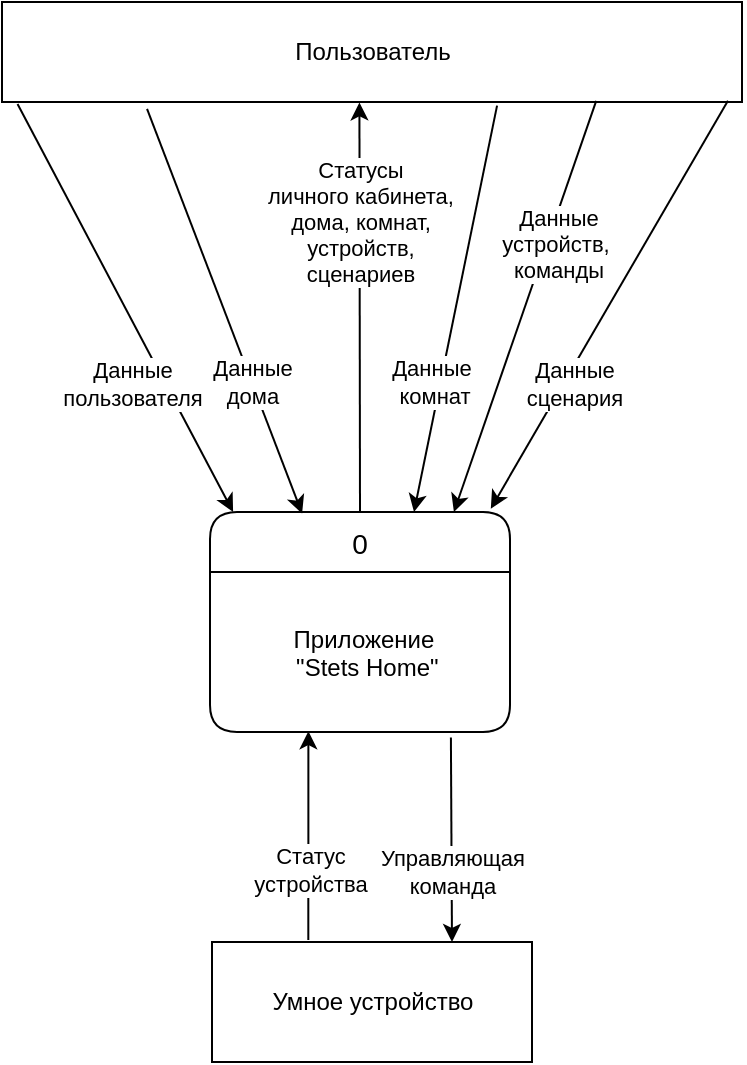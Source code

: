 <mxfile version="28.2.4" pages="3">
  <diagram id="FZimzOWbiY0pmrnXrLaN" name="DFD контекстная">
    <mxGraphModel dx="2066" dy="2272" grid="1" gridSize="10" guides="1" tooltips="1" connect="1" arrows="1" fold="1" page="1" pageScale="1" pageWidth="827" pageHeight="1169" math="0" shadow="0">
      <root>
        <mxCell id="0" />
        <mxCell id="1" parent="0" />
        <mxCell id="komNeLyyzliTDDAAMzvB-3" value="Умное устройство" style="html=1;dashed=0;whitespace=wrap;" parent="1" vertex="1">
          <mxGeometry x="340" y="-290" width="160" height="60" as="geometry" />
        </mxCell>
        <mxCell id="komNeLyyzliTDDAAMzvB-5" value="Пользователь" style="html=1;dashed=0;whitespace=wrap;" parent="1" vertex="1">
          <mxGeometry x="235" y="-760" width="370" height="50" as="geometry" />
        </mxCell>
        <mxCell id="rhUK0AfXt017CsrgmApv-1" value="0" style="swimlane;childLayout=stackLayout;horizontal=1;startSize=30;horizontalStack=0;rounded=1;fontSize=14;fontStyle=0;strokeWidth=1;resizeParent=0;resizeLast=1;shadow=0;dashed=0;align=center;fillColor=#FFFFFF;" parent="1" vertex="1">
          <mxGeometry x="339" y="-505" width="150" height="110" as="geometry" />
        </mxCell>
        <mxCell id="rhUK0AfXt017CsrgmApv-2" value="Приложение&#xa; &quot;Stets Home&quot;" style="align=center;strokeColor=none;fillColor=none;spacingLeft=4;fontSize=12;verticalAlign=middle;resizable=0;rotatable=0;part=1;" parent="rhUK0AfXt017CsrgmApv-1" vertex="1">
          <mxGeometry y="30" width="150" height="80" as="geometry" />
        </mxCell>
        <mxCell id="pviV9AjFVj2nf8EpT2ay-2" value="" style="endArrow=classic;html=1;rounded=0;entryX=0.75;entryY=0;entryDx=0;entryDy=0;exitX=0.803;exitY=1.035;exitDx=0;exitDy=0;exitPerimeter=0;" parent="1" source="rhUK0AfXt017CsrgmApv-2" target="komNeLyyzliTDDAAMzvB-3" edge="1">
          <mxGeometry width="50" height="50" relative="1" as="geometry">
            <mxPoint x="460" y="-390" as="sourcePoint" />
            <mxPoint x="50.6" y="-638.48" as="targetPoint" />
          </mxGeometry>
        </mxCell>
        <mxCell id="3mB53GuWAl7AhL4KbTE2-3" value="Управляющая&lt;br&gt;команда" style="edgeLabel;html=1;align=center;verticalAlign=middle;resizable=0;points=[];" parent="pviV9AjFVj2nf8EpT2ay-2" vertex="1" connectable="0">
          <mxGeometry x="0.301" relative="1" as="geometry">
            <mxPoint as="offset" />
          </mxGeometry>
        </mxCell>
        <mxCell id="pviV9AjFVj2nf8EpT2ay-5" value="" style="endArrow=classic;html=1;rounded=0;exitX=0.301;exitY=-0.017;exitDx=0;exitDy=0;exitPerimeter=0;entryX=0.328;entryY=0.995;entryDx=0;entryDy=0;entryPerimeter=0;" parent="1" source="komNeLyyzliTDDAAMzvB-3" target="rhUK0AfXt017CsrgmApv-2" edge="1">
          <mxGeometry width="50" height="50" relative="1" as="geometry">
            <mxPoint x="120" y="-500" as="sourcePoint" />
            <mxPoint x="390" y="-400" as="targetPoint" />
          </mxGeometry>
        </mxCell>
        <mxCell id="3mB53GuWAl7AhL4KbTE2-2" value="Статус&lt;br&gt;устройства" style="edgeLabel;html=1;align=center;verticalAlign=middle;resizable=0;points=[];" parent="pviV9AjFVj2nf8EpT2ay-5" vertex="1" connectable="0">
          <mxGeometry x="0.325" y="-1" relative="1" as="geometry">
            <mxPoint y="34" as="offset" />
          </mxGeometry>
        </mxCell>
        <mxCell id="3mB53GuWAl7AhL4KbTE2-4" value="" style="endArrow=classic;html=1;rounded=0;exitX=0.5;exitY=0;exitDx=0;exitDy=0;entryX=0.483;entryY=1.004;entryDx=0;entryDy=0;entryPerimeter=0;" parent="1" source="rhUK0AfXt017CsrgmApv-1" target="komNeLyyzliTDDAAMzvB-5" edge="1">
          <mxGeometry width="50" height="50" relative="1" as="geometry">
            <mxPoint x="414" y="-510" as="sourcePoint" />
            <mxPoint x="410" y="-710" as="targetPoint" />
          </mxGeometry>
        </mxCell>
        <mxCell id="3mB53GuWAl7AhL4KbTE2-5" value="Статусы &lt;br&gt;личного кабинета, &lt;br&gt;дома, комнат, &lt;br&gt;устройств, &lt;br&gt;сценариев" style="edgeLabel;html=1;align=center;verticalAlign=middle;resizable=0;points=[];" parent="3mB53GuWAl7AhL4KbTE2-4" vertex="1" connectable="0">
          <mxGeometry x="-0.195" y="-1" relative="1" as="geometry">
            <mxPoint x="-1" y="-63" as="offset" />
          </mxGeometry>
        </mxCell>
        <mxCell id="FZvRXunp55Qrim1fApkG-1" value="" style="endArrow=classic;html=1;rounded=0;exitX=0.021;exitY=1.02;exitDx=0;exitDy=0;exitPerimeter=0;entryX=0.077;entryY=0;entryDx=0;entryDy=0;entryPerimeter=0;" parent="1" source="komNeLyyzliTDDAAMzvB-5" target="rhUK0AfXt017CsrgmApv-1" edge="1">
          <mxGeometry width="50" height="50" relative="1" as="geometry">
            <mxPoint x="560" y="-530" as="sourcePoint" />
            <mxPoint x="350" y="-510" as="targetPoint" />
          </mxGeometry>
        </mxCell>
        <mxCell id="FZvRXunp55Qrim1fApkG-6" value="Данные&lt;br&gt;пользователя" style="edgeLabel;html=1;align=center;verticalAlign=middle;resizable=0;points=[];" parent="FZvRXunp55Qrim1fApkG-1" vertex="1" connectable="0">
          <mxGeometry x="-0.612" y="-1" relative="1" as="geometry">
            <mxPoint x="37" y="99" as="offset" />
          </mxGeometry>
        </mxCell>
        <mxCell id="FZvRXunp55Qrim1fApkG-2" value="" style="endArrow=classic;html=1;rounded=0;exitX=0.196;exitY=1.068;exitDx=0;exitDy=0;exitPerimeter=0;entryX=0.307;entryY=0.007;entryDx=0;entryDy=0;entryPerimeter=0;" parent="1" source="komNeLyyzliTDDAAMzvB-5" target="rhUK0AfXt017CsrgmApv-1" edge="1">
          <mxGeometry width="50" height="50" relative="1" as="geometry">
            <mxPoint x="560" y="-530" as="sourcePoint" />
            <mxPoint x="610" y="-580" as="targetPoint" />
          </mxGeometry>
        </mxCell>
        <mxCell id="kPIIuUhpnjaa0JvCIMD1-1" value="Данные&lt;br&gt;дома" style="edgeLabel;html=1;align=center;verticalAlign=middle;resizable=0;points=[];" parent="FZvRXunp55Qrim1fApkG-2" vertex="1" connectable="0">
          <mxGeometry x="-0.342" relative="1" as="geometry">
            <mxPoint x="27" y="70" as="offset" />
          </mxGeometry>
        </mxCell>
        <mxCell id="FZvRXunp55Qrim1fApkG-3" value="" style="endArrow=classic;html=1;rounded=0;exitX=0.669;exitY=1.036;exitDx=0;exitDy=0;exitPerimeter=0;entryX=0.68;entryY=0;entryDx=0;entryDy=0;entryPerimeter=0;" parent="1" source="komNeLyyzliTDDAAMzvB-5" target="rhUK0AfXt017CsrgmApv-1" edge="1">
          <mxGeometry width="50" height="50" relative="1" as="geometry">
            <mxPoint x="560" y="-530" as="sourcePoint" />
            <mxPoint x="610" y="-580" as="targetPoint" />
          </mxGeometry>
        </mxCell>
        <mxCell id="kPIIuUhpnjaa0JvCIMD1-2" value="Данные&amp;nbsp;&lt;br&gt;комнат" style="edgeLabel;html=1;align=center;verticalAlign=middle;resizable=0;points=[];" parent="FZvRXunp55Qrim1fApkG-3" vertex="1" connectable="0">
          <mxGeometry x="-0.744" y="-2" relative="1" as="geometry">
            <mxPoint x="-25" y="112" as="offset" />
          </mxGeometry>
        </mxCell>
        <mxCell id="FZvRXunp55Qrim1fApkG-4" value="" style="endArrow=classic;html=1;rounded=0;exitX=0.803;exitY=0.988;exitDx=0;exitDy=0;exitPerimeter=0;entryX=0.813;entryY=0;entryDx=0;entryDy=0;entryPerimeter=0;" parent="1" source="komNeLyyzliTDDAAMzvB-5" target="rhUK0AfXt017CsrgmApv-1" edge="1">
          <mxGeometry width="50" height="50" relative="1" as="geometry">
            <mxPoint x="560" y="-530" as="sourcePoint" />
            <mxPoint x="480" y="-510" as="targetPoint" />
          </mxGeometry>
        </mxCell>
        <mxCell id="kPIIuUhpnjaa0JvCIMD1-3" value="Данные&lt;br&gt;устройств,&amp;nbsp;&lt;br&gt;команды" style="edgeLabel;html=1;align=center;verticalAlign=middle;resizable=0;points=[];" parent="FZvRXunp55Qrim1fApkG-4" vertex="1" connectable="0">
          <mxGeometry x="-0.391" y="2" relative="1" as="geometry">
            <mxPoint y="8" as="offset" />
          </mxGeometry>
        </mxCell>
        <mxCell id="FZvRXunp55Qrim1fApkG-5" value="" style="endArrow=classic;html=1;rounded=0;exitX=0.981;exitY=0.988;exitDx=0;exitDy=0;exitPerimeter=0;entryX=0.936;entryY=-0.015;entryDx=0;entryDy=0;entryPerimeter=0;" parent="1" source="komNeLyyzliTDDAAMzvB-5" target="rhUK0AfXt017CsrgmApv-1" edge="1">
          <mxGeometry width="50" height="50" relative="1" as="geometry">
            <mxPoint x="560" y="-530" as="sourcePoint" />
            <mxPoint x="490" y="-500" as="targetPoint" />
          </mxGeometry>
        </mxCell>
        <mxCell id="kPIIuUhpnjaa0JvCIMD1-4" value="Данные&lt;br&gt;сценария" style="edgeLabel;html=1;align=center;verticalAlign=middle;resizable=0;points=[];" parent="FZvRXunp55Qrim1fApkG-5" vertex="1" connectable="0">
          <mxGeometry x="0.152" y="1" relative="1" as="geometry">
            <mxPoint x="-10" y="23" as="offset" />
          </mxGeometry>
        </mxCell>
      </root>
    </mxGraphModel>
  </diagram>
  <diagram id="5hfhekeH1kYWlCb4wukP" name="DFD логическая">
    <mxGraphModel dx="2066" dy="2272" grid="1" gridSize="10" guides="1" tooltips="1" connect="1" arrows="1" fold="1" page="1" pageScale="1" pageWidth="827" pageHeight="1169" math="0" shadow="0">
      <root>
        <mxCell id="0" />
        <mxCell id="1" parent="0" />
        <mxCell id="TyFQIvKSNbhwDLeUT2OL-1" value="1" style="swimlane;childLayout=stackLayout;horizontal=1;startSize=30;horizontalStack=0;rounded=1;fontSize=14;fontStyle=0;strokeWidth=1;resizeParent=0;resizeLast=1;shadow=0;dashed=0;align=center;fillColor=#FFFFFF;" parent="1" vertex="1">
          <mxGeometry x="200" y="-530" width="150" height="110" as="geometry" />
        </mxCell>
        <mxCell id="TyFQIvKSNbhwDLeUT2OL-2" value="Пользоваться &#xa;личным кабинетом" style="align=center;strokeColor=none;fillColor=none;spacingLeft=4;fontSize=12;verticalAlign=middle;resizable=0;rotatable=0;part=1;" parent="TyFQIvKSNbhwDLeUT2OL-1" vertex="1">
          <mxGeometry y="30" width="150" height="80" as="geometry" />
        </mxCell>
        <mxCell id="jfRJq12P8PdNFq7zpwv4-1" value="2" style="swimlane;childLayout=stackLayout;horizontal=1;startSize=30;horizontalStack=0;rounded=1;fontSize=14;fontStyle=0;strokeWidth=1;resizeParent=0;resizeLast=1;shadow=0;dashed=0;align=center;fillColor=#FFFFFF;" parent="1" vertex="1">
          <mxGeometry x="414" y="-530" width="150" height="110" as="geometry" />
        </mxCell>
        <mxCell id="jfRJq12P8PdNFq7zpwv4-2" value="Управлять домом" style="align=center;strokeColor=none;fillColor=none;spacingLeft=4;fontSize=12;verticalAlign=middle;resizable=0;rotatable=0;part=1;" parent="jfRJq12P8PdNFq7zpwv4-1" vertex="1">
          <mxGeometry y="30" width="150" height="80" as="geometry" />
        </mxCell>
        <mxCell id="_O_enDlZsjK4YdfOdfHm-34" value="D1" style="html=1;dashed=0;whitespace=wrap;shape=mxgraph.dfd.dataStoreID;align=left;spacingLeft=3;points=[[0,0],[0.5,0],[1,0],[0,0.5],[1,0.5],[0,1],[0.5,1],[1,1]];fontSize=10;" parent="1" vertex="1">
          <mxGeometry x="190" y="-275" width="100" height="30" as="geometry" />
        </mxCell>
        <mxCell id="_O_enDlZsjK4YdfOdfHm-36" value="&lt;span style=&quot;font-size: 10px;&quot;&gt;Пользователи&lt;/span&gt;" style="text;html=1;strokeColor=none;fillColor=none;align=left;verticalAlign=middle;whiteSpace=wrap;rounded=0;" parent="1" vertex="1">
          <mxGeometry x="231" y="-270" width="108" height="20" as="geometry" />
        </mxCell>
        <mxCell id="RgIGIiX9YDgX1I-IBLyZ-1" value="" style="edgeStyle=elbowEdgeStyle;rounded=0;orthogonalLoop=1;jettySize=auto;elbow=vertical;html=1;" parent="1" source="_O_enDlZsjK4YdfOdfHm-40" target="_O_enDlZsjK4YdfOdfHm-41" edge="1">
          <mxGeometry relative="1" as="geometry" />
        </mxCell>
        <mxCell id="_O_enDlZsjK4YdfOdfHm-40" value="D2" style="html=1;dashed=0;whitespace=wrap;shape=mxgraph.dfd.dataStoreID;align=left;spacingLeft=3;points=[[0,0],[0.5,0],[1,0],[0,0.5],[1,0.5],[0,1],[0.5,1],[1,1]];fontSize=10;" parent="1" vertex="1">
          <mxGeometry x="414" y="-275" width="100" height="30" as="geometry" />
        </mxCell>
        <mxCell id="_O_enDlZsjK4YdfOdfHm-41" value="&lt;span style=&quot;font-size: 10px;&quot;&gt;Дома&lt;/span&gt;" style="text;html=1;strokeColor=none;fillColor=none;align=left;verticalAlign=middle;whiteSpace=wrap;rounded=0;" parent="1" vertex="1">
          <mxGeometry x="450" y="-270" width="108" height="20" as="geometry" />
        </mxCell>
        <mxCell id="_O_enDlZsjK4YdfOdfHm-44" value="D4" style="html=1;dashed=0;whitespace=wrap;shape=mxgraph.dfd.dataStoreID;align=left;spacingLeft=3;points=[[0,0],[0.5,0],[1,0],[0,0.5],[1,0.5],[0,1],[0.5,1],[1,1]];fontSize=10;" parent="1" vertex="1">
          <mxGeometry x="870" y="-275" width="100" height="30" as="geometry" />
        </mxCell>
        <mxCell id="_O_enDlZsjK4YdfOdfHm-45" value="&lt;span style=&quot;font-size: 10px;&quot;&gt;Устройства&lt;/span&gt;" style="text;html=1;strokeColor=none;fillColor=none;align=left;verticalAlign=middle;whiteSpace=wrap;rounded=0;" parent="1" vertex="1">
          <mxGeometry x="890" y="-270" width="108" height="20" as="geometry" />
        </mxCell>
        <mxCell id="yHjOUtp3m47Egw6OyIrf-1" value="Пользователь" style="html=1;dashed=0;whitespace=wrap;" parent="1" vertex="1">
          <mxGeometry x="200" y="-790" width="1120" height="50" as="geometry" />
        </mxCell>
        <mxCell id="yHjOUtp3m47Egw6OyIrf-2" value="" style="endArrow=classic;html=1;rounded=0;entryX=0.25;entryY=0;entryDx=0;entryDy=0;exitX=0.032;exitY=1.08;exitDx=0;exitDy=0;exitPerimeter=0;" parent="1" source="yHjOUtp3m47Egw6OyIrf-1" target="TyFQIvKSNbhwDLeUT2OL-1" edge="1">
          <mxGeometry width="50" height="50" relative="1" as="geometry">
            <mxPoint x="430" y="-740" as="sourcePoint" />
            <mxPoint x="470" y="-480" as="targetPoint" />
          </mxGeometry>
        </mxCell>
        <mxCell id="-zyXWMOmQ7czmRFtADtZ-13" value="Данные&amp;nbsp;&lt;br&gt;пользователя" style="edgeLabel;html=1;align=center;verticalAlign=middle;resizable=0;points=[];" parent="yHjOUtp3m47Egw6OyIrf-2" vertex="1" connectable="0">
          <mxGeometry x="-0.099" y="1" relative="1" as="geometry">
            <mxPoint x="2" y="-37" as="offset" />
          </mxGeometry>
        </mxCell>
        <mxCell id="yHjOUtp3m47Egw6OyIrf-3" value="" style="endArrow=classic;html=1;rounded=0;entryX=0.101;entryY=1;entryDx=0;entryDy=0;entryPerimeter=0;exitX=0.75;exitY=0;exitDx=0;exitDy=0;" parent="1" source="TyFQIvKSNbhwDLeUT2OL-1" target="yHjOUtp3m47Egw6OyIrf-1" edge="1">
          <mxGeometry width="50" height="50" relative="1" as="geometry">
            <mxPoint x="470" y="-540" as="sourcePoint" />
            <mxPoint x="470" y="-640" as="targetPoint" />
          </mxGeometry>
        </mxCell>
        <mxCell id="-zyXWMOmQ7czmRFtADtZ-14" value="Статус &lt;br&gt;регистрации /&lt;br&gt;&amp;nbsp;авторизации /&lt;br&gt;&amp;nbsp;обновления &lt;br&gt;данных /&lt;br&gt;&amp;nbsp;восстановления &lt;br&gt;пароля&amp;nbsp;" style="edgeLabel;html=1;align=center;verticalAlign=middle;resizable=0;points=[];" parent="yHjOUtp3m47Egw6OyIrf-3" vertex="1" connectable="0">
          <mxGeometry x="0.179" y="3" relative="1" as="geometry">
            <mxPoint y="34" as="offset" />
          </mxGeometry>
        </mxCell>
        <mxCell id="u_nZLA6dXxaw6uER51Nz-1" value="4" style="swimlane;childLayout=stackLayout;horizontal=1;startSize=30;horizontalStack=0;rounded=1;fontSize=14;fontStyle=0;strokeWidth=1;resizeParent=0;resizeLast=1;shadow=0;dashed=0;align=center;fillColor=#FFFFFF;" parent="1" vertex="1">
          <mxGeometry x="900" y="-530" width="150" height="110" as="geometry" />
        </mxCell>
        <mxCell id="u_nZLA6dXxaw6uER51Nz-2" value="Управлять устройствами" style="align=center;strokeColor=none;fillColor=none;spacingLeft=4;fontSize=12;verticalAlign=middle;resizable=0;rotatable=0;part=1;" parent="u_nZLA6dXxaw6uER51Nz-1" vertex="1">
          <mxGeometry y="30" width="150" height="80" as="geometry" />
        </mxCell>
        <mxCell id="u_nZLA6dXxaw6uER51Nz-3" value="5" style="swimlane;childLayout=stackLayout;horizontal=1;startSize=30;horizontalStack=0;rounded=1;fontSize=14;fontStyle=0;strokeWidth=1;resizeParent=0;resizeLast=1;shadow=0;dashed=0;align=center;fillColor=#FFFFFF;" parent="1" vertex="1">
          <mxGeometry x="1168" y="-530" width="150" height="110" as="geometry" />
        </mxCell>
        <mxCell id="u_nZLA6dXxaw6uER51Nz-4" value="Использовать сценарии" style="align=center;strokeColor=none;fillColor=none;spacingLeft=4;fontSize=12;verticalAlign=middle;resizable=0;rotatable=0;part=1;" parent="u_nZLA6dXxaw6uER51Nz-3" vertex="1">
          <mxGeometry y="30" width="150" height="80" as="geometry" />
        </mxCell>
        <mxCell id="gAAorZAZAL3vWiOyB-Mq-1" value="" style="endArrow=classic;html=1;rounded=0;entryX=0.209;entryY=-0.045;entryDx=0;entryDy=0;entryPerimeter=0;exitX=0.218;exitY=0.96;exitDx=0;exitDy=0;exitPerimeter=0;" parent="1" target="jfRJq12P8PdNFq7zpwv4-1" edge="1" source="yHjOUtp3m47Egw6OyIrf-1">
          <mxGeometry width="50" height="50" relative="1" as="geometry">
            <mxPoint x="600" y="-740" as="sourcePoint" />
            <mxPoint x="940" y="-630" as="targetPoint" />
          </mxGeometry>
        </mxCell>
        <mxCell id="RgIGIiX9YDgX1I-IBLyZ-3" value="Данные &lt;br&gt;дома" style="edgeLabel;html=1;align=center;verticalAlign=middle;resizable=0;points=[];" parent="gAAorZAZAL3vWiOyB-Mq-1" vertex="1" connectable="0">
          <mxGeometry x="0.144" y="-3" relative="1" as="geometry">
            <mxPoint y="-6" as="offset" />
          </mxGeometry>
        </mxCell>
        <mxCell id="gAAorZAZAL3vWiOyB-Mq-3" value="" style="endArrow=classic;html=1;rounded=0;exitX=0.63;exitY=-0.03;exitDx=0;exitDy=0;exitPerimeter=0;entryX=0.275;entryY=0.96;entryDx=0;entryDy=0;entryPerimeter=0;" parent="1" source="jfRJq12P8PdNFq7zpwv4-1" target="yHjOUtp3m47Egw6OyIrf-1" edge="1">
          <mxGeometry width="50" height="50" relative="1" as="geometry">
            <mxPoint x="665" y="-546.32" as="sourcePoint" />
            <mxPoint x="665" y="-740" as="targetPoint" />
          </mxGeometry>
        </mxCell>
        <mxCell id="RgIGIiX9YDgX1I-IBLyZ-4" value="Статусы &lt;br&gt;дома" style="edgeLabel;html=1;align=center;verticalAlign=middle;resizable=0;points=[];" parent="gAAorZAZAL3vWiOyB-Mq-3" vertex="1" connectable="0">
          <mxGeometry x="0.38" y="-1" relative="1" as="geometry">
            <mxPoint x="-5" y="47" as="offset" />
          </mxGeometry>
        </mxCell>
        <mxCell id="gAAorZAZAL3vWiOyB-Mq-5" value="" style="endArrow=classic;html=1;rounded=0;entryX=0.25;entryY=0;entryDx=0;entryDy=0;exitX=0.658;exitY=1.08;exitDx=0;exitDy=0;exitPerimeter=0;" parent="1" source="yHjOUtp3m47Egw6OyIrf-1" target="u_nZLA6dXxaw6uER51Nz-1" edge="1">
          <mxGeometry width="50" height="50" relative="1" as="geometry">
            <mxPoint x="782" y="-740" as="sourcePoint" />
            <mxPoint x="783.35" y="-544.95" as="targetPoint" />
          </mxGeometry>
        </mxCell>
        <mxCell id="-zyXWMOmQ7czmRFtADtZ-12" value="Данные&lt;br&gt;устройств, &lt;br&gt;управляющие &lt;br&gt;команды" style="edgeLabel;html=1;align=center;verticalAlign=middle;resizable=0;points=[];" parent="gAAorZAZAL3vWiOyB-Mq-5" vertex="1" connectable="0">
          <mxGeometry x="-0.28" y="1" relative="1" as="geometry">
            <mxPoint y="42" as="offset" />
          </mxGeometry>
        </mxCell>
        <mxCell id="gAAorZAZAL3vWiOyB-Mq-8" value="" style="endArrow=classic;html=1;rounded=0;exitX=0.75;exitY=0;exitDx=0;exitDy=0;entryX=0.728;entryY=1.06;entryDx=0;entryDy=0;entryPerimeter=0;" parent="1" source="u_nZLA6dXxaw6uER51Nz-1" target="yHjOUtp3m47Egw6OyIrf-1" edge="1">
          <mxGeometry width="50" height="50" relative="1" as="geometry">
            <mxPoint x="854.5" y="-543" as="sourcePoint" />
            <mxPoint x="852.0" y="-740" as="targetPoint" />
          </mxGeometry>
        </mxCell>
        <mxCell id="-zyXWMOmQ7czmRFtADtZ-11" value="Статус &lt;br&gt;устройства" style="edgeLabel;html=1;align=center;verticalAlign=middle;resizable=0;points=[];" parent="gAAorZAZAL3vWiOyB-Mq-8" vertex="1" connectable="0">
          <mxGeometry x="-0.476" y="1" relative="1" as="geometry">
            <mxPoint x="8" y="-46" as="offset" />
          </mxGeometry>
        </mxCell>
        <mxCell id="gAAorZAZAL3vWiOyB-Mq-10" value="" style="endArrow=classic;html=1;rounded=0;entryX=0.25;entryY=0;entryDx=0;entryDy=0;exitX=0.898;exitY=1.04;exitDx=0;exitDy=0;exitPerimeter=0;" parent="1" source="yHjOUtp3m47Egw6OyIrf-1" target="u_nZLA6dXxaw6uER51Nz-3" edge="1">
          <mxGeometry width="50" height="50" relative="1" as="geometry">
            <mxPoint x="960.0" y="-740" as="sourcePoint" />
            <mxPoint x="961.35" y="-544.95" as="targetPoint" />
          </mxGeometry>
        </mxCell>
        <mxCell id="-zyXWMOmQ7czmRFtADtZ-9" value="Данные&lt;br&gt;Сценария" style="edgeLabel;html=1;align=center;verticalAlign=middle;resizable=0;points=[];" parent="gAAorZAZAL3vWiOyB-Mq-10" vertex="1" connectable="0">
          <mxGeometry x="-0.304" y="2" relative="1" as="geometry">
            <mxPoint y="26" as="offset" />
          </mxGeometry>
        </mxCell>
        <mxCell id="s9JWuUlm9TfW3Cb926ho-1" value="D5" style="html=1;dashed=0;whitespace=wrap;shape=mxgraph.dfd.dataStoreID;align=left;spacingLeft=3;points=[[0,0],[0.5,0],[1,0],[0,0.5],[1,0.5],[0,1],[0.5,1],[1,1]];fontSize=10;" parent="1" vertex="1">
          <mxGeometry x="1180" y="-275" width="100" height="30" as="geometry" />
        </mxCell>
        <mxCell id="s9JWuUlm9TfW3Cb926ho-2" value="&lt;span style=&quot;font-size: 10px;&quot;&gt;Сценарии&lt;/span&gt;" style="text;html=1;strokeColor=none;fillColor=none;align=left;verticalAlign=middle;whiteSpace=wrap;rounded=0;" parent="1" vertex="1">
          <mxGeometry x="1220" y="-270" width="108" height="20" as="geometry" />
        </mxCell>
        <mxCell id="s9JWuUlm9TfW3Cb926ho-9" value="" style="endArrow=classic;html=1;rounded=0;entryX=0.5;entryY=1;entryDx=0;entryDy=0;exitX=0.87;exitY=-0.04;exitDx=0;exitDy=0;exitPerimeter=0;" parent="1" source="_O_enDlZsjK4YdfOdfHm-34" target="TyFQIvKSNbhwDLeUT2OL-2" edge="1">
          <mxGeometry width="50" height="50" relative="1" as="geometry">
            <mxPoint x="424.5" y="-277.22" as="sourcePoint" />
            <mxPoint x="561.5" y="-546.24" as="targetPoint" />
          </mxGeometry>
        </mxCell>
        <mxCell id="-zyXWMOmQ7czmRFtADtZ-17" value="Статус&amp;nbsp;&lt;br&gt;авторизации" style="edgeLabel;html=1;align=center;verticalAlign=middle;resizable=0;points=[];" parent="s9JWuUlm9TfW3Cb926ho-9" vertex="1" connectable="0">
          <mxGeometry x="-0.365" y="2" relative="1" as="geometry">
            <mxPoint as="offset" />
          </mxGeometry>
        </mxCell>
        <mxCell id="XoZZwqtEYvSuaSKo8Zv_-1" value="Умное устройство" style="html=1;dashed=0;whitespace=wrap;" parent="1" vertex="1">
          <mxGeometry x="940" y="-210" width="127.5" height="60" as="geometry" />
        </mxCell>
        <mxCell id="50_oPr_vLPfGMR4ClPuE-2" value="" style="endArrow=classic;html=1;rounded=0;exitX=0.573;exitY=0.988;exitDx=0;exitDy=0;entryX=0.353;entryY=0.05;entryDx=0;entryDy=0;exitPerimeter=0;entryPerimeter=0;" parent="1" source="u_nZLA6dXxaw6uER51Nz-2" target="XoZZwqtEYvSuaSKo8Zv_-1" edge="1">
          <mxGeometry width="50" height="50" relative="1" as="geometry">
            <mxPoint x="995.0" y="-205" as="sourcePoint" />
            <mxPoint x="785.0" y="-205" as="targetPoint" />
          </mxGeometry>
        </mxCell>
        <mxCell id="RgIGIiX9YDgX1I-IBLyZ-5" value="Управляющая&lt;br&gt;команда" style="edgeLabel;html=1;align=center;verticalAlign=middle;resizable=0;points=[];" parent="50_oPr_vLPfGMR4ClPuE-2" vertex="1" connectable="0">
          <mxGeometry x="0.225" y="1" relative="1" as="geometry">
            <mxPoint as="offset" />
          </mxGeometry>
        </mxCell>
        <mxCell id="50_oPr_vLPfGMR4ClPuE-8" value="" style="endArrow=classic;html=1;rounded=0;exitX=0.75;exitY=0;exitDx=0;exitDy=0;entryX=0.881;entryY=1.008;entryDx=0;entryDy=0;entryPerimeter=0;" parent="1" source="XoZZwqtEYvSuaSKo8Zv_-1" target="u_nZLA6dXxaw6uER51Nz-2" edge="1">
          <mxGeometry width="50" height="50" relative="1" as="geometry">
            <mxPoint x="890" y="-320" as="sourcePoint" />
            <mxPoint x="890" y="-430" as="targetPoint" />
          </mxGeometry>
        </mxCell>
        <mxCell id="RgIGIiX9YDgX1I-IBLyZ-6" value="Статус &lt;br&gt;устройства" style="edgeLabel;html=1;align=center;verticalAlign=middle;resizable=0;points=[];" parent="50_oPr_vLPfGMR4ClPuE-8" vertex="1" connectable="0">
          <mxGeometry x="-0.71" relative="1" as="geometry">
            <mxPoint as="offset" />
          </mxGeometry>
        </mxCell>
        <mxCell id="8o_UshOBX9eLjMwOJi9H-1" value="" style="endArrow=classic;startArrow=classic;html=1;rounded=0;exitX=0.5;exitY=0;exitDx=0;exitDy=0;" parent="1" source="_O_enDlZsjK4YdfOdfHm-40" edge="1">
          <mxGeometry width="50" height="50" relative="1" as="geometry">
            <mxPoint x="930" y="-430" as="sourcePoint" />
            <mxPoint x="464" y="-420" as="targetPoint" />
          </mxGeometry>
        </mxCell>
        <mxCell id="RgIGIiX9YDgX1I-IBLyZ-2" value="Данные &lt;br&gt;дома" style="edgeLabel;html=1;align=center;verticalAlign=middle;resizable=0;points=[];" parent="8o_UshOBX9eLjMwOJi9H-1" vertex="1" connectable="0">
          <mxGeometry x="0.164" relative="1" as="geometry">
            <mxPoint as="offset" />
          </mxGeometry>
        </mxCell>
        <mxCell id="8o_UshOBX9eLjMwOJi9H-3" value="" style="endArrow=classic;startArrow=classic;html=1;rounded=0;entryX=0.25;entryY=1;entryDx=0;entryDy=0;" parent="1" source="_O_enDlZsjK4YdfOdfHm-34" target="TyFQIvKSNbhwDLeUT2OL-2" edge="1">
          <mxGeometry width="50" height="50" relative="1" as="geometry">
            <mxPoint x="340" y="-340" as="sourcePoint" />
            <mxPoint x="339.95" y="-496.2" as="targetPoint" />
          </mxGeometry>
        </mxCell>
        <mxCell id="-zyXWMOmQ7czmRFtADtZ-15" value="Данные&lt;br&gt;пользователя" style="edgeLabel;html=1;align=center;verticalAlign=middle;resizable=0;points=[];" parent="8o_UshOBX9eLjMwOJi9H-3" vertex="1" connectable="0">
          <mxGeometry x="0.242" y="4" relative="1" as="geometry">
            <mxPoint as="offset" />
          </mxGeometry>
        </mxCell>
        <mxCell id="-zyXWMOmQ7czmRFtADtZ-7" value="" style="endArrow=classic;html=1;rounded=0;elbow=vertical;exitX=0.75;exitY=0;exitDx=0;exitDy=0;entryX=0.963;entryY=1.02;entryDx=0;entryDy=0;entryPerimeter=0;" parent="1" source="u_nZLA6dXxaw6uER51Nz-3" target="yHjOUtp3m47Egw6OyIrf-1" edge="1">
          <mxGeometry width="50" height="50" relative="1" as="geometry">
            <mxPoint x="840" y="-400" as="sourcePoint" />
            <mxPoint x="1246" y="-739" as="targetPoint" />
          </mxGeometry>
        </mxCell>
        <mxCell id="-zyXWMOmQ7czmRFtADtZ-8" value="Статус &lt;br&gt;сценария" style="edgeLabel;html=1;align=center;verticalAlign=middle;resizable=0;points=[];" parent="-zyXWMOmQ7czmRFtADtZ-7" vertex="1" connectable="0">
          <mxGeometry x="0.128" relative="1" as="geometry">
            <mxPoint x="1" y="8" as="offset" />
          </mxGeometry>
        </mxCell>
        <mxCell id="RgIGIiX9YDgX1I-IBLyZ-7" value="" style="endArrow=classic;html=1;rounded=0;elbow=vertical;exitX=1;exitY=0.125;exitDx=0;exitDy=0;exitPerimeter=0;entryX=-0.025;entryY=0.138;entryDx=0;entryDy=0;entryPerimeter=0;" parent="1" source="Y0dIkHDllPw8EsXdR2LB-9" target="u_nZLA6dXxaw6uER51Nz-2" edge="1">
          <mxGeometry width="50" height="50" relative="1" as="geometry">
            <mxPoint x="820" y="-470" as="sourcePoint" />
            <mxPoint x="890" y="-520" as="targetPoint" />
          </mxGeometry>
        </mxCell>
        <mxCell id="Y0dIkHDllPw8EsXdR2LB-10" value="Управляющие&lt;br&gt;команды" style="edgeLabel;html=1;align=center;verticalAlign=middle;resizable=0;points=[];" parent="RgIGIiX9YDgX1I-IBLyZ-7" vertex="1" connectable="0">
          <mxGeometry x="0.173" relative="1" as="geometry">
            <mxPoint x="-9" as="offset" />
          </mxGeometry>
        </mxCell>
        <mxCell id="RgIGIiX9YDgX1I-IBLyZ-9" value="" style="endArrow=classic;html=1;rounded=0;elbow=vertical;exitX=0;exitY=0.75;exitDx=0;exitDy=0;entryX=1;entryY=0.75;entryDx=0;entryDy=0;" parent="1" source="u_nZLA6dXxaw6uER51Nz-2" target="Y0dIkHDllPw8EsXdR2LB-9" edge="1">
          <mxGeometry width="50" height="50" relative="1" as="geometry">
            <mxPoint x="840" y="-480" as="sourcePoint" />
            <mxPoint x="840" y="-400" as="targetPoint" />
          </mxGeometry>
        </mxCell>
        <mxCell id="RgIGIiX9YDgX1I-IBLyZ-10" value="Данные &lt;br&gt;устройства" style="edgeLabel;html=1;align=center;verticalAlign=middle;resizable=0;points=[];" parent="RgIGIiX9YDgX1I-IBLyZ-9" vertex="1" connectable="0">
          <mxGeometry x="0.197" relative="1" as="geometry">
            <mxPoint x="12" as="offset" />
          </mxGeometry>
        </mxCell>
        <mxCell id="RgIGIiX9YDgX1I-IBLyZ-11" value="" style="endArrow=classic;html=1;rounded=0;elbow=vertical;exitX=1;exitY=0.75;exitDx=0;exitDy=0;entryX=0;entryY=0.75;entryDx=0;entryDy=0;" parent="1" source="u_nZLA6dXxaw6uER51Nz-2" target="u_nZLA6dXxaw6uER51Nz-4" edge="1">
          <mxGeometry width="50" height="50" relative="1" as="geometry">
            <mxPoint x="950" y="-480" as="sourcePoint" />
            <mxPoint x="830" y="-480" as="targetPoint" />
          </mxGeometry>
        </mxCell>
        <mxCell id="RgIGIiX9YDgX1I-IBLyZ-12" value="Данные &lt;br&gt;устройства" style="edgeLabel;html=1;align=center;verticalAlign=middle;resizable=0;points=[];" parent="RgIGIiX9YDgX1I-IBLyZ-11" vertex="1" connectable="0">
          <mxGeometry x="0.197" relative="1" as="geometry">
            <mxPoint x="-16" as="offset" />
          </mxGeometry>
        </mxCell>
        <mxCell id="RgIGIiX9YDgX1I-IBLyZ-13" value="" style="endArrow=classic;html=1;rounded=0;elbow=vertical;exitX=0;exitY=0.25;exitDx=0;exitDy=0;entryX=1;entryY=0.25;entryDx=0;entryDy=0;" parent="1" source="u_nZLA6dXxaw6uER51Nz-4" target="u_nZLA6dXxaw6uER51Nz-2" edge="1">
          <mxGeometry width="50" height="50" relative="1" as="geometry">
            <mxPoint x="940" y="-530" as="sourcePoint" />
            <mxPoint x="960" y="-520" as="targetPoint" />
            <Array as="points" />
          </mxGeometry>
        </mxCell>
        <mxCell id="RgIGIiX9YDgX1I-IBLyZ-14" value="Управляющие&lt;br&gt;команды" style="edgeLabel;html=1;align=center;verticalAlign=middle;resizable=0;points=[];" parent="RgIGIiX9YDgX1I-IBLyZ-13" vertex="1" connectable="0">
          <mxGeometry x="0.227" y="1" relative="1" as="geometry">
            <mxPoint x="17" y="-11" as="offset" />
          </mxGeometry>
        </mxCell>
        <mxCell id="Y0dIkHDllPw8EsXdR2LB-3" value="" style="endArrow=classic;startArrow=classic;html=1;rounded=0;exitX=0.694;exitY=-0.093;exitDx=0;exitDy=0;exitPerimeter=0;entryX=0.25;entryY=1;entryDx=0;entryDy=0;" parent="1" source="_O_enDlZsjK4YdfOdfHm-44" target="u_nZLA6dXxaw6uER51Nz-2" edge="1">
          <mxGeometry width="50" height="50" relative="1" as="geometry">
            <mxPoint x="730" y="-490" as="sourcePoint" />
            <mxPoint x="780" y="-540" as="targetPoint" />
          </mxGeometry>
        </mxCell>
        <mxCell id="Y0dIkHDllPw8EsXdR2LB-4" value="Данные&lt;br&gt;устройства" style="edgeLabel;html=1;align=center;verticalAlign=middle;resizable=0;points=[];" parent="Y0dIkHDllPw8EsXdR2LB-3" vertex="1" connectable="0">
          <mxGeometry x="0.194" y="1" relative="1" as="geometry">
            <mxPoint as="offset" />
          </mxGeometry>
        </mxCell>
        <mxCell id="Y0dIkHDllPw8EsXdR2LB-5" value="" style="endArrow=classic;startArrow=classic;html=1;rounded=0;exitX=0.642;exitY=-0.073;exitDx=0;exitDy=0;exitPerimeter=0;entryX=0.5;entryY=1;entryDx=0;entryDy=0;" parent="1" source="s9JWuUlm9TfW3Cb926ho-1" target="u_nZLA6dXxaw6uER51Nz-4" edge="1">
          <mxGeometry width="50" height="50" relative="1" as="geometry">
            <mxPoint x="730" y="-490" as="sourcePoint" />
            <mxPoint x="780" y="-540" as="targetPoint" />
          </mxGeometry>
        </mxCell>
        <mxCell id="Y0dIkHDllPw8EsXdR2LB-6" value="Сценарий" style="edgeLabel;html=1;align=center;verticalAlign=middle;resizable=0;points=[];" parent="Y0dIkHDllPw8EsXdR2LB-5" vertex="1" connectable="0">
          <mxGeometry x="-0.148" y="2" relative="1" as="geometry">
            <mxPoint as="offset" />
          </mxGeometry>
        </mxCell>
        <mxCell id="Y0dIkHDllPw8EsXdR2LB-8" value="3" style="swimlane;childLayout=stackLayout;horizontal=1;startSize=30;horizontalStack=0;rounded=1;fontSize=14;fontStyle=0;strokeWidth=1;resizeParent=0;resizeLast=1;shadow=0;dashed=0;align=center;fillColor=#FFFFFF;" parent="1" vertex="1">
          <mxGeometry x="630" y="-530" width="150" height="110" as="geometry" />
        </mxCell>
        <mxCell id="Y0dIkHDllPw8EsXdR2LB-9" value="Управлять комнатами" style="align=center;strokeColor=none;fillColor=none;spacingLeft=4;fontSize=12;verticalAlign=middle;resizable=0;rotatable=0;part=1;" parent="Y0dIkHDllPw8EsXdR2LB-8" vertex="1">
          <mxGeometry y="30" width="150" height="80" as="geometry" />
        </mxCell>
        <mxCell id="Y0dIkHDllPw8EsXdR2LB-11" value="" style="endArrow=classic;html=1;rounded=0;entryX=0.333;entryY=-0.018;entryDx=0;entryDy=0;entryPerimeter=0;" parent="1" target="Y0dIkHDllPw8EsXdR2LB-8" edge="1">
          <mxGeometry width="50" height="50" relative="1" as="geometry">
            <mxPoint x="680" y="-740" as="sourcePoint" />
            <mxPoint x="780" y="-550" as="targetPoint" />
          </mxGeometry>
        </mxCell>
        <mxCell id="Y0dIkHDllPw8EsXdR2LB-12" value="Данные&amp;nbsp;&lt;br&gt;&amp;nbsp;комнат" style="edgeLabel;html=1;align=center;verticalAlign=middle;resizable=0;points=[];" parent="Y0dIkHDllPw8EsXdR2LB-11" vertex="1" connectable="0">
          <mxGeometry x="-0.19" y="2" relative="1" as="geometry">
            <mxPoint x="-2" y="26" as="offset" />
          </mxGeometry>
        </mxCell>
        <mxCell id="Y0dIkHDllPw8EsXdR2LB-13" value="" style="endArrow=classic;html=1;rounded=0;exitX=0.75;exitY=0;exitDx=0;exitDy=0;entryX=0.485;entryY=1;entryDx=0;entryDy=0;entryPerimeter=0;" parent="1" source="Y0dIkHDllPw8EsXdR2LB-8" target="yHjOUtp3m47Egw6OyIrf-1" edge="1">
          <mxGeometry width="50" height="50" relative="1" as="geometry">
            <mxPoint x="730" y="-510" as="sourcePoint" />
            <mxPoint x="749" y="-735" as="targetPoint" />
          </mxGeometry>
        </mxCell>
        <mxCell id="Y0dIkHDllPw8EsXdR2LB-14" value="Статусы&lt;br&gt;комнат" style="edgeLabel;html=1;align=center;verticalAlign=middle;resizable=0;points=[];" parent="Y0dIkHDllPw8EsXdR2LB-13" vertex="1" connectable="0">
          <mxGeometry x="-0.343" relative="1" as="geometry">
            <mxPoint x="1" y="-31" as="offset" />
          </mxGeometry>
        </mxCell>
        <mxCell id="Y0dIkHDllPw8EsXdR2LB-15" value="D3" style="html=1;dashed=0;whitespace=wrap;shape=mxgraph.dfd.dataStoreID;align=left;spacingLeft=3;points=[[0,0],[0.5,0],[1,0],[0,0.5],[1,0.5],[0,1],[0.5,1],[1,1]];fontSize=10;" parent="1" vertex="1">
          <mxGeometry x="655" y="-275" width="100" height="30" as="geometry" />
        </mxCell>
        <mxCell id="Y0dIkHDllPw8EsXdR2LB-16" value="&lt;span style=&quot;font-size: 10px;&quot;&gt;Комнаты&lt;/span&gt;" style="text;html=1;strokeColor=none;fillColor=none;align=left;verticalAlign=middle;whiteSpace=wrap;rounded=0;" parent="1" vertex="1">
          <mxGeometry x="690" y="-270" width="108" height="20" as="geometry" />
        </mxCell>
        <mxCell id="Y0dIkHDllPw8EsXdR2LB-17" value="" style="endArrow=classic;startArrow=classic;html=1;rounded=0;exitX=0.5;exitY=0;exitDx=0;exitDy=0;entryX=0.5;entryY=1;entryDx=0;entryDy=0;" parent="1" source="Y0dIkHDllPw8EsXdR2LB-15" target="Y0dIkHDllPw8EsXdR2LB-9" edge="1">
          <mxGeometry width="50" height="50" relative="1" as="geometry">
            <mxPoint x="730" y="-380" as="sourcePoint" />
            <mxPoint x="780" y="-430" as="targetPoint" />
          </mxGeometry>
        </mxCell>
        <mxCell id="Y0dIkHDllPw8EsXdR2LB-18" value="Данные&amp;nbsp;&lt;br&gt;комнат" style="edgeLabel;html=1;align=center;verticalAlign=middle;resizable=0;points=[];" parent="Y0dIkHDllPw8EsXdR2LB-17" vertex="1" connectable="0">
          <mxGeometry x="0.214" y="2" relative="1" as="geometry">
            <mxPoint as="offset" />
          </mxGeometry>
        </mxCell>
      </root>
    </mxGraphModel>
  </diagram>
  <diagram id="VPFG0wGkTZW3ClHnqaiZ" name="ER модель">
    <mxGraphModel grid="1" page="1" gridSize="10" guides="1" tooltips="1" connect="1" arrows="1" fold="1" pageScale="1" pageWidth="827" pageHeight="1169" math="0" shadow="0">
      <root>
        <mxCell id="0" />
        <mxCell id="1" parent="0" />
        <mxCell id="P8IBvrmL_pghqHeqKu2c-1" value="Пользователь" style="swimlane;childLayout=stackLayout;horizontal=1;startSize=30;horizontalStack=0;rounded=1;fontSize=14;fontStyle=0;strokeWidth=2;resizeParent=0;resizeLast=1;shadow=0;dashed=0;align=center;fillColor=#FFFFFF;" vertex="1" parent="1">
          <mxGeometry x="-320" y="210" width="160" height="120" as="geometry" />
        </mxCell>
        <mxCell id="P8IBvrmL_pghqHeqKu2c-2" value="* ID пользователя&#xa;Электронная почта&#xa;Пароль&#xa;Имя пользователя&#xa;Количество домов" style="align=left;strokeColor=none;fillColor=none;spacingLeft=4;fontSize=12;verticalAlign=top;resizable=0;rotatable=0;part=1;" vertex="1" parent="P8IBvrmL_pghqHeqKu2c-1">
          <mxGeometry y="30" width="160" height="90" as="geometry" />
        </mxCell>
        <mxCell id="P8IBvrmL_pghqHeqKu2c-3" value="Дом" style="swimlane;childLayout=stackLayout;horizontal=1;startSize=30;horizontalStack=0;rounded=1;fontSize=14;fontStyle=0;strokeWidth=2;resizeParent=0;resizeLast=1;shadow=0;dashed=0;align=center;fillColor=#FFFFFF;" vertex="1" parent="1">
          <mxGeometry x="180" y="210" width="160" height="120" as="geometry" />
        </mxCell>
        <mxCell id="P8IBvrmL_pghqHeqKu2c-4" value="* ID дома&#xa;Название дома&#xa;Количество комнат&#xa;Количество устройств&#xa;Количество сценариев" style="align=left;strokeColor=none;fillColor=none;spacingLeft=4;fontSize=12;verticalAlign=top;resizable=0;rotatable=0;part=1;" vertex="1" parent="P8IBvrmL_pghqHeqKu2c-3">
          <mxGeometry y="30" width="160" height="90" as="geometry" />
        </mxCell>
        <mxCell id="P8IBvrmL_pghqHeqKu2c-6" value="Комната" style="swimlane;childLayout=stackLayout;horizontal=1;startSize=30;horizontalStack=0;rounded=1;fontSize=14;fontStyle=0;strokeWidth=2;resizeParent=0;resizeLast=1;shadow=0;dashed=0;align=center;fillColor=#FFFFFF;" vertex="1" parent="1">
          <mxGeometry x="180" y="465" width="160" height="120" as="geometry" />
        </mxCell>
        <mxCell id="P8IBvrmL_pghqHeqKu2c-7" value="* Номер комнаты&#xa;Название комнаты&#xa;Номер типа комнаты&#xa;Номер иконки комнаты" style="align=left;strokeColor=none;fillColor=none;spacingLeft=4;fontSize=12;verticalAlign=top;resizable=0;rotatable=0;part=1;" vertex="1" parent="P8IBvrmL_pghqHeqKu2c-6">
          <mxGeometry y="30" width="160" height="90" as="geometry" />
        </mxCell>
        <mxCell id="P8IBvrmL_pghqHeqKu2c-8" value="Устройство" style="swimlane;childLayout=stackLayout;horizontal=1;startSize=30;horizontalStack=0;rounded=1;fontSize=14;fontStyle=0;strokeWidth=2;resizeParent=0;resizeLast=1;shadow=0;dashed=0;align=center;fillColor=#FFFFFF;" vertex="1" parent="1">
          <mxGeometry x="610" y="330" width="160" height="130" as="geometry" />
        </mxCell>
        <mxCell id="P8IBvrmL_pghqHeqKu2c-9" value="* ID устройства&#xa;Номер типа устройства&#xa;Номер статуса устройства&#xa;Режим энергосбережения" style="align=left;strokeColor=none;fillColor=none;spacingLeft=4;fontSize=12;verticalAlign=top;resizable=0;rotatable=0;part=1;" vertex="1" parent="P8IBvrmL_pghqHeqKu2c-8">
          <mxGeometry y="30" width="160" height="100" as="geometry" />
        </mxCell>
        <mxCell id="P8IBvrmL_pghqHeqKu2c-10" value="Управление домом" style="swimlane;childLayout=stackLayout;horizontal=1;startSize=30;horizontalStack=0;rounded=1;fontSize=14;fontStyle=0;strokeWidth=2;resizeParent=0;resizeLast=1;shadow=0;dashed=0;align=center;fillColor=#FFFFFF;" vertex="1" parent="1">
          <mxGeometry x="-70" y="260" width="160" height="120" as="geometry" />
        </mxCell>
        <mxCell id="P8IBvrmL_pghqHeqKu2c-11" value="* ID дома&#xa;* ID пользователя" style="align=left;strokeColor=none;fillColor=none;spacingLeft=4;fontSize=12;verticalAlign=top;resizable=0;rotatable=0;part=1;" vertex="1" parent="P8IBvrmL_pghqHeqKu2c-10">
          <mxGeometry y="30" width="160" height="90" as="geometry" />
        </mxCell>
        <mxCell id="P8IBvrmL_pghqHeqKu2c-12" value="" style="edgeStyle=entityRelationEdgeStyle;fontSize=12;html=1;endArrow=ERzeroToMany;startArrow=ERmandOne;rounded=0;exitX=1.011;exitY=0.137;exitDx=0;exitDy=0;exitPerimeter=0;entryX=-0.021;entryY=0.143;entryDx=0;entryDy=0;entryPerimeter=0;" edge="1" parent="1" source="P8IBvrmL_pghqHeqKu2c-1" target="P8IBvrmL_pghqHeqKu2c-3">
          <mxGeometry width="100" height="100" relative="1" as="geometry">
            <mxPoint x="240" y="370" as="sourcePoint" />
            <mxPoint x="340" y="270" as="targetPoint" />
          </mxGeometry>
        </mxCell>
        <mxCell id="nPNtkgEXDLtEg9yNuhG8-47" value="Владеет" style="edgeLabel;html=1;align=center;verticalAlign=middle;resizable=0;points=[];" vertex="1" connectable="0" parent="P8IBvrmL_pghqHeqKu2c-12">
          <mxGeometry x="-0.043" y="-3" relative="1" as="geometry">
            <mxPoint as="offset" />
          </mxGeometry>
        </mxCell>
        <mxCell id="nPNtkgEXDLtEg9yNuhG8-6" value="" style="edgeStyle=entityRelationEdgeStyle;fontSize=12;html=1;endArrow=ERzeroToMany;startArrow=ERmandOne;rounded=0;exitX=0.996;exitY=0.107;exitDx=0;exitDy=0;entryX=0;entryY=0.25;entryDx=0;entryDy=0;exitPerimeter=0;" edge="1" parent="1" source="P8IBvrmL_pghqHeqKu2c-2" target="P8IBvrmL_pghqHeqKu2c-11">
          <mxGeometry width="100" height="100" relative="1" as="geometry">
            <mxPoint x="-70" y="300" as="sourcePoint" />
            <mxPoint x="-90" y="480" as="targetPoint" />
          </mxGeometry>
        </mxCell>
        <mxCell id="nPNtkgEXDLtEg9yNuhG8-49" value="Управляет" style="edgeLabel;html=1;align=center;verticalAlign=middle;resizable=0;points=[];" vertex="1" connectable="0" parent="nPNtkgEXDLtEg9yNuhG8-6">
          <mxGeometry x="-0.11" y="2" relative="1" as="geometry">
            <mxPoint x="-1" as="offset" />
          </mxGeometry>
        </mxCell>
        <mxCell id="nPNtkgEXDLtEg9yNuhG8-7" value="" style="edgeStyle=entityRelationEdgeStyle;fontSize=12;html=1;endArrow=ERzeroToMany;startArrow=ERmandOne;rounded=0;exitX=-0.001;exitY=0.169;exitDx=0;exitDy=0;entryX=1.001;entryY=0.107;entryDx=0;entryDy=0;exitPerimeter=0;entryPerimeter=0;" edge="1" parent="1" source="P8IBvrmL_pghqHeqKu2c-4" target="P8IBvrmL_pghqHeqKu2c-11">
          <mxGeometry width="100" height="100" relative="1" as="geometry">
            <mxPoint x="-130.64" y="259.63" as="sourcePoint" />
            <mxPoint x="-70" y="492.5" as="targetPoint" />
          </mxGeometry>
        </mxCell>
        <mxCell id="nPNtkgEXDLtEg9yNuhG8-50" value="Имеет" style="edgeLabel;html=1;align=center;verticalAlign=middle;resizable=0;points=[];" vertex="1" connectable="0" parent="nPNtkgEXDLtEg9yNuhG8-7">
          <mxGeometry x="-0.389" y="1" relative="1" as="geometry">
            <mxPoint as="offset" />
          </mxGeometry>
        </mxCell>
        <mxCell id="nPNtkgEXDLtEg9yNuhG8-13" value="" style="edgeStyle=entityRelationEdgeStyle;fontSize=12;html=1;endArrow=ERzeroToMany;startArrow=ERmandOne;rounded=0;entryX=1;entryY=0.25;entryDx=0;entryDy=0;exitX=1;exitY=0.75;exitDx=0;exitDy=0;" edge="1" parent="1" source="P8IBvrmL_pghqHeqKu2c-4" target="P8IBvrmL_pghqHeqKu2c-7">
          <mxGeometry width="100" height="100" relative="1" as="geometry">
            <mxPoint x="340" y="260" as="sourcePoint" />
            <mxPoint x="580.64" y="662.87" as="targetPoint" />
          </mxGeometry>
        </mxCell>
        <mxCell id="nPNtkgEXDLtEg9yNuhG8-46" value="Имеет" style="edgeLabel;html=1;align=center;verticalAlign=middle;resizable=0;points=[];" vertex="1" connectable="0" parent="nPNtkgEXDLtEg9yNuhG8-13">
          <mxGeometry x="-0.112" y="1" relative="1" as="geometry">
            <mxPoint y="13" as="offset" />
          </mxGeometry>
        </mxCell>
        <mxCell id="nPNtkgEXDLtEg9yNuhG8-14" value="" style="edgeStyle=entityRelationEdgeStyle;fontSize=12;html=1;endArrow=ERzeroToMany;startArrow=ERmandOne;rounded=0;exitX=1;exitY=0.25;exitDx=0;exitDy=0;entryX=0;entryY=0.5;entryDx=0;entryDy=0;" edge="1" parent="1" source="P8IBvrmL_pghqHeqKu2c-4" target="P8IBvrmL_pghqHeqKu2c-9">
          <mxGeometry width="100" height="100" relative="1" as="geometry">
            <mxPoint x="350" y="317.5" as="sourcePoint" />
            <mxPoint x="540" y="360" as="targetPoint" />
          </mxGeometry>
        </mxCell>
        <mxCell id="nPNtkgEXDLtEg9yNuhG8-45" value="Содержит" style="edgeLabel;html=1;align=center;verticalAlign=middle;resizable=0;points=[];" vertex="1" connectable="0" parent="nPNtkgEXDLtEg9yNuhG8-14">
          <mxGeometry x="-0.103" y="2" relative="1" as="geometry">
            <mxPoint as="offset" />
          </mxGeometry>
        </mxCell>
        <mxCell id="nPNtkgEXDLtEg9yNuhG8-17" value="" style="edgeStyle=entityRelationEdgeStyle;fontSize=12;html=1;endArrow=ERzeroToMany;startArrow=ERzeroToOne;rounded=0;exitX=1;exitY=0.5;exitDx=0;exitDy=0;entryX=0;entryY=0.75;entryDx=0;entryDy=0;" edge="1" parent="1" source="P8IBvrmL_pghqHeqKu2c-7" target="P8IBvrmL_pghqHeqKu2c-9">
          <mxGeometry width="100" height="100" relative="1" as="geometry">
            <mxPoint x="364" y="630" as="sourcePoint" />
            <mxPoint x="464" y="530" as="targetPoint" />
          </mxGeometry>
        </mxCell>
        <mxCell id="nPNtkgEXDLtEg9yNuhG8-44" value="Расположено" style="edgeLabel;html=1;align=center;verticalAlign=middle;resizable=0;points=[];" vertex="1" connectable="0" parent="nPNtkgEXDLtEg9yNuhG8-17">
          <mxGeometry x="0.042" y="-2" relative="1" as="geometry">
            <mxPoint as="offset" />
          </mxGeometry>
        </mxCell>
        <mxCell id="nPNtkgEXDLtEg9yNuhG8-23" value="Сценарий" style="swimlane;childLayout=stackLayout;horizontal=1;startSize=30;horizontalStack=0;rounded=1;fontSize=14;fontStyle=0;strokeWidth=2;resizeParent=0;resizeLast=1;shadow=0;dashed=0;align=center;fillColor=#FFFFFF;" vertex="1" parent="1">
          <mxGeometry x="180" y="870" width="160" height="130" as="geometry" />
        </mxCell>
        <mxCell id="nPNtkgEXDLtEg9yNuhG8-24" value="* Номер сценария&#xa;Название сценария&#xa;Статус сценария" style="align=left;strokeColor=none;fillColor=none;spacingLeft=4;fontSize=12;verticalAlign=top;resizable=0;rotatable=0;part=1;" vertex="1" parent="nPNtkgEXDLtEg9yNuhG8-23">
          <mxGeometry y="30" width="160" height="100" as="geometry" />
        </mxCell>
        <mxCell id="nPNtkgEXDLtEg9yNuhG8-25" value="Состав сценария" style="swimlane;childLayout=stackLayout;horizontal=1;startSize=30;horizontalStack=0;rounded=1;fontSize=14;fontStyle=0;strokeWidth=2;resizeParent=0;resizeLast=1;shadow=0;dashed=0;align=center;fillColor=#FFFFFF;" vertex="1" parent="1">
          <mxGeometry x="510" y="870" width="160" height="130" as="geometry" />
        </mxCell>
        <mxCell id="nPNtkgEXDLtEg9yNuhG8-26" value="* Номер сценария&#xa;* ID устройства&#xa;Управляющая команда&#xa;" style="align=left;strokeColor=none;fillColor=none;spacingLeft=4;fontSize=12;verticalAlign=top;resizable=0;rotatable=0;part=1;" vertex="1" parent="nPNtkgEXDLtEg9yNuhG8-25">
          <mxGeometry y="30" width="160" height="100" as="geometry" />
        </mxCell>
        <mxCell id="nPNtkgEXDLtEg9yNuhG8-31" value="" style="edgeStyle=entityRelationEdgeStyle;fontSize=12;html=1;endArrow=ERoneToMany;startArrow=ERmandOne;rounded=0;entryX=0;entryY=0.5;entryDx=0;entryDy=0;exitX=1.009;exitY=0.348;exitDx=0;exitDy=0;exitPerimeter=0;" edge="1" parent="1" source="nPNtkgEXDLtEg9yNuhG8-24" target="nPNtkgEXDLtEg9yNuhG8-25">
          <mxGeometry width="100" height="100" relative="1" as="geometry">
            <mxPoint x="190" y="925" as="sourcePoint" />
            <mxPoint x="340" y="860" as="targetPoint" />
          </mxGeometry>
        </mxCell>
        <mxCell id="nPNtkgEXDLtEg9yNuhG8-42" value="Состоит" style="edgeLabel;html=1;align=center;verticalAlign=middle;resizable=0;points=[];" vertex="1" connectable="0" parent="nPNtkgEXDLtEg9yNuhG8-31">
          <mxGeometry x="0.067" y="-2" relative="1" as="geometry">
            <mxPoint as="offset" />
          </mxGeometry>
        </mxCell>
        <mxCell id="nPNtkgEXDLtEg9yNuhG8-34" value="" style="edgeStyle=elbowEdgeStyle;fontSize=12;html=1;endArrow=ERzeroToMany;startArrow=ERmandOne;rounded=0;exitX=0;exitY=0.75;exitDx=0;exitDy=0;entryX=0;entryY=0.25;entryDx=0;entryDy=0;" edge="1" parent="1" source="P8IBvrmL_pghqHeqKu2c-4" target="nPNtkgEXDLtEg9yNuhG8-24">
          <mxGeometry width="100" height="100" relative="1" as="geometry">
            <mxPoint x="-60" y="530" as="sourcePoint" />
            <mxPoint x="90" y="780" as="targetPoint" />
            <Array as="points">
              <mxPoint x="150" y="540" />
            </Array>
          </mxGeometry>
        </mxCell>
        <mxCell id="nPNtkgEXDLtEg9yNuhG8-43" value="Имеет" style="edgeLabel;html=1;align=center;verticalAlign=middle;resizable=0;points=[];" vertex="1" connectable="0" parent="nPNtkgEXDLtEg9yNuhG8-34">
          <mxGeometry x="0.369" y="-1" relative="1" as="geometry">
            <mxPoint as="offset" />
          </mxGeometry>
        </mxCell>
        <mxCell id="nPNtkgEXDLtEg9yNuhG8-51" value="Расписание" style="swimlane;childLayout=stackLayout;horizontal=1;startSize=30;horizontalStack=0;rounded=1;fontSize=14;fontStyle=0;strokeWidth=2;resizeParent=0;resizeLast=1;shadow=0;dashed=0;align=center;fillColor=#FFFFFF;" vertex="1" parent="1">
          <mxGeometry x="-200" y="870" width="170" height="130" as="geometry" />
        </mxCell>
        <mxCell id="nPNtkgEXDLtEg9yNuhG8-52" value="* Номер сценария&#xa;* Номер дня недели&#xa;Время запуска сценария&#xa;Время окончания сценария" style="align=left;strokeColor=none;fillColor=none;spacingLeft=4;fontSize=12;verticalAlign=top;resizable=0;rotatable=0;part=1;" vertex="1" parent="nPNtkgEXDLtEg9yNuhG8-51">
          <mxGeometry y="30" width="170" height="100" as="geometry" />
        </mxCell>
        <mxCell id="nPNtkgEXDLtEg9yNuhG8-55" value="" style="edgeStyle=entityRelationEdgeStyle;fontSize=12;html=1;endArrow=ERzeroToMany;startArrow=ERmandOne;rounded=0;entryX=1;entryY=0.5;entryDx=0;entryDy=0;exitX=0;exitY=0.5;exitDx=0;exitDy=0;" edge="1" parent="1" source="nPNtkgEXDLtEg9yNuhG8-24" target="nPNtkgEXDLtEg9yNuhG8-52">
          <mxGeometry width="100" height="100" relative="1" as="geometry">
            <mxPoint x="30" y="1130" as="sourcePoint" />
            <mxPoint x="130" y="1030" as="targetPoint" />
          </mxGeometry>
        </mxCell>
        <mxCell id="nPNtkgEXDLtEg9yNuhG8-56" value="Выполняется" style="edgeLabel;html=1;align=center;verticalAlign=middle;resizable=0;points=[];" vertex="1" connectable="0" parent="nPNtkgEXDLtEg9yNuhG8-55">
          <mxGeometry x="-0.005" relative="1" as="geometry">
            <mxPoint as="offset" />
          </mxGeometry>
        </mxCell>
        <mxCell id="nPNtkgEXDLtEg9yNuhG8-57" value="Дни недели" style="swimlane;childLayout=stackLayout;horizontal=1;startSize=30;horizontalStack=0;rounded=1;fontSize=14;fontStyle=0;strokeWidth=2;resizeParent=0;resizeLast=1;shadow=0;dashed=0;align=center;fillColor=#FFFFFF;" vertex="1" parent="1">
          <mxGeometry x="-200" y="1070" width="160" height="130" as="geometry" />
        </mxCell>
        <mxCell id="nPNtkgEXDLtEg9yNuhG8-58" value="* Номер дня недели&#xa;Название дня недели" style="align=left;strokeColor=none;fillColor=none;spacingLeft=4;fontSize=12;verticalAlign=top;resizable=0;rotatable=0;part=1;" vertex="1" parent="nPNtkgEXDLtEg9yNuhG8-57">
          <mxGeometry y="30" width="160" height="100" as="geometry" />
        </mxCell>
        <mxCell id="nPNtkgEXDLtEg9yNuhG8-59" value="" style="edgeStyle=elbowEdgeStyle;fontSize=12;html=1;endArrow=ERzeroToMany;startArrow=ERmandOne;rounded=0;exitX=-0.013;exitY=0.1;exitDx=0;exitDy=0;entryX=-0.013;entryY=0.379;entryDx=0;entryDy=0;entryPerimeter=0;exitPerimeter=0;" edge="1" parent="1" source="nPNtkgEXDLtEg9yNuhG8-58" target="nPNtkgEXDLtEg9yNuhG8-52">
          <mxGeometry width="100" height="100" relative="1" as="geometry">
            <mxPoint x="-400" y="990" as="sourcePoint" />
            <mxPoint x="-300" y="890" as="targetPoint" />
            <Array as="points">
              <mxPoint x="-240" y="1030" />
            </Array>
          </mxGeometry>
        </mxCell>
        <mxCell id="nPNtkgEXDLtEg9yNuhG8-60" value="Принадлежит" style="edgeLabel;html=1;align=center;verticalAlign=middle;resizable=0;points=[];" vertex="1" connectable="0" parent="nPNtkgEXDLtEg9yNuhG8-59">
          <mxGeometry x="-0.09" relative="1" as="geometry">
            <mxPoint as="offset" />
          </mxGeometry>
        </mxCell>
        <mxCell id="xhL3NfZ1MA-xvW2xtk2E-1" value="Статус устройства" style="swimlane;childLayout=stackLayout;horizontal=1;startSize=30;horizontalStack=0;rounded=1;fontSize=14;fontStyle=0;strokeWidth=2;resizeParent=0;resizeLast=1;shadow=0;dashed=0;align=center;fillColor=#FFFFFF;" vertex="1" parent="1">
          <mxGeometry x="610" y="180" width="190" height="70" as="geometry" />
        </mxCell>
        <mxCell id="xhL3NfZ1MA-xvW2xtk2E-2" value="* Номер статуса устройства&#xa;Название статуса устройства" style="align=left;strokeColor=none;fillColor=none;spacingLeft=4;fontSize=12;verticalAlign=top;resizable=0;rotatable=0;part=1;" vertex="1" parent="xhL3NfZ1MA-xvW2xtk2E-1">
          <mxGeometry y="30" width="190" height="40" as="geometry" />
        </mxCell>
        <mxCell id="p5apBsh6s3tMoG4SB-OD-1" value="" style="edgeStyle=elbowEdgeStyle;fontSize=12;html=1;endArrow=ERzeroToMany;startArrow=ERmandOne;rounded=0;exitX=0;exitY=0.25;exitDx=0;exitDy=0;entryX=0;entryY=0.25;entryDx=0;entryDy=0;" edge="1" parent="1" source="xhL3NfZ1MA-xvW2xtk2E-1" target="P8IBvrmL_pghqHeqKu2c-9">
          <mxGeometry width="100" height="100" relative="1" as="geometry">
            <mxPoint x="520" y="200" as="sourcePoint" />
            <mxPoint x="520" y="27.9" as="targetPoint" />
            <Array as="points">
              <mxPoint x="580" y="230" />
              <mxPoint x="482.08" y="120" />
            </Array>
          </mxGeometry>
        </mxCell>
        <mxCell id="p5apBsh6s3tMoG4SB-OD-2" value="Принадлежит" style="edgeLabel;html=1;align=center;verticalAlign=middle;resizable=0;points=[];" vertex="1" connectable="0" parent="p5apBsh6s3tMoG4SB-OD-1">
          <mxGeometry x="-0.09" relative="1" as="geometry">
            <mxPoint as="offset" />
          </mxGeometry>
        </mxCell>
        <mxCell id="p5apBsh6s3tMoG4SB-OD-3" value="" style="edgeStyle=elbowEdgeStyle;fontSize=12;html=1;endArrow=ERzeroToMany;startArrow=ERmandOne;rounded=0;entryX=1;entryY=0.5;entryDx=0;entryDy=0;exitX=1;exitY=0.25;exitDx=0;exitDy=0;" edge="1" parent="1" source="P8IBvrmL_pghqHeqKu2c-9" target="nPNtkgEXDLtEg9yNuhG8-26">
          <mxGeometry width="100" height="100" relative="1" as="geometry">
            <mxPoint x="550" y="700" as="sourcePoint" />
            <mxPoint x="330.0" y="700" as="targetPoint" />
            <Array as="points">
              <mxPoint x="790" y="630" />
              <mxPoint x="800" y="730" />
            </Array>
          </mxGeometry>
        </mxCell>
        <mxCell id="p5apBsh6s3tMoG4SB-OD-4" value="Содержит" style="edgeLabel;html=1;align=center;verticalAlign=middle;resizable=0;points=[];" vertex="1" connectable="0" parent="p5apBsh6s3tMoG4SB-OD-3">
          <mxGeometry x="-0.005" relative="1" as="geometry">
            <mxPoint as="offset" />
          </mxGeometry>
        </mxCell>
        <mxCell id="p5apBsh6s3tMoG4SB-OD-5" value="Тип комнаты" style="swimlane;childLayout=stackLayout;horizontal=1;startSize=30;horizontalStack=0;rounded=1;fontSize=14;fontStyle=0;strokeWidth=2;resizeParent=0;resizeLast=1;shadow=0;dashed=0;align=center;fillColor=#FFFFFF;" vertex="1" parent="1">
          <mxGeometry x="414" y="600" width="160" height="70" as="geometry" />
        </mxCell>
        <mxCell id="p5apBsh6s3tMoG4SB-OD-6" value="* Номер типа комнаты&#xa;Название типа комнаты" style="align=left;strokeColor=none;fillColor=none;spacingLeft=4;fontSize=12;verticalAlign=top;resizable=0;rotatable=0;part=1;" vertex="1" parent="p5apBsh6s3tMoG4SB-OD-5">
          <mxGeometry y="30" width="160" height="40" as="geometry" />
        </mxCell>
        <mxCell id="p5apBsh6s3tMoG4SB-OD-8" value="Иконка комнаты" style="swimlane;childLayout=stackLayout;horizontal=1;startSize=30;horizontalStack=0;rounded=1;fontSize=14;fontStyle=0;strokeWidth=2;resizeParent=0;resizeLast=1;shadow=0;dashed=0;align=center;fillColor=#FFFFFF;" vertex="1" parent="1">
          <mxGeometry x="320" y="710" width="160" height="70" as="geometry" />
        </mxCell>
        <mxCell id="p5apBsh6s3tMoG4SB-OD-9" value="* Номер иконки комнаты&#xa;Файл иконки комнаты" style="align=left;strokeColor=none;fillColor=none;spacingLeft=4;fontSize=12;verticalAlign=top;resizable=0;rotatable=0;part=1;" vertex="1" parent="p5apBsh6s3tMoG4SB-OD-8">
          <mxGeometry y="30" width="160" height="40" as="geometry" />
        </mxCell>
        <mxCell id="p5apBsh6s3tMoG4SB-OD-10" value="" style="edgeStyle=elbowEdgeStyle;fontSize=12;html=1;endArrow=ERzeroToMany;startArrow=ERmandOne;rounded=0;exitX=0.25;exitY=1;exitDx=0;exitDy=0;entryX=0.75;entryY=1;entryDx=0;entryDy=0;elbow=vertical;" edge="1" parent="1" source="p5apBsh6s3tMoG4SB-OD-6" target="P8IBvrmL_pghqHeqKu2c-7">
          <mxGeometry width="100" height="100" relative="1" as="geometry">
            <mxPoint x="410" y="590" as="sourcePoint" />
            <mxPoint x="410" y="777.5" as="targetPoint" />
            <Array as="points">
              <mxPoint x="500" y="690" />
              <mxPoint x="510" y="620" />
            </Array>
          </mxGeometry>
        </mxCell>
        <mxCell id="p5apBsh6s3tMoG4SB-OD-11" value="Принадлежит" style="edgeLabel;html=1;align=center;verticalAlign=middle;resizable=0;points=[];" vertex="1" connectable="0" parent="p5apBsh6s3tMoG4SB-OD-10">
          <mxGeometry x="-0.09" relative="1" as="geometry">
            <mxPoint as="offset" />
          </mxGeometry>
        </mxCell>
        <mxCell id="p5apBsh6s3tMoG4SB-OD-12" value="" style="edgeStyle=elbowEdgeStyle;fontSize=12;html=1;endArrow=ERzeroToMany;startArrow=ERmandOne;rounded=0;exitX=0.25;exitY=1;exitDx=0;exitDy=0;entryX=0.554;entryY=1.031;entryDx=0;entryDy=0;elbow=vertical;entryPerimeter=0;" edge="1" parent="1" source="p5apBsh6s3tMoG4SB-OD-9" target="P8IBvrmL_pghqHeqKu2c-7">
          <mxGeometry width="100" height="100" relative="1" as="geometry">
            <mxPoint x="410" y="730" as="sourcePoint" />
            <mxPoint x="120" y="715" as="targetPoint" />
            <Array as="points">
              <mxPoint x="310" y="800" />
            </Array>
          </mxGeometry>
        </mxCell>
        <mxCell id="p5apBsh6s3tMoG4SB-OD-13" value="Принадлежит" style="edgeLabel;html=1;align=center;verticalAlign=middle;resizable=0;points=[];" vertex="1" connectable="0" parent="p5apBsh6s3tMoG4SB-OD-12">
          <mxGeometry x="-0.09" relative="1" as="geometry">
            <mxPoint as="offset" />
          </mxGeometry>
        </mxCell>
        <mxCell id="4dfTiyged0TNW2fyMT5c-2" value="Тип устройства" style="swimlane;childLayout=stackLayout;horizontal=1;startSize=30;horizontalStack=0;rounded=1;fontSize=14;fontStyle=0;strokeWidth=2;resizeParent=0;resizeLast=1;shadow=0;dashed=0;align=center;fillColor=#FFFFFF;" vertex="1" parent="1">
          <mxGeometry x="610" y="520" width="160" height="70" as="geometry" />
        </mxCell>
        <mxCell id="4dfTiyged0TNW2fyMT5c-3" value="* Номер типа устройства&#xa;Название типа устройства" style="align=left;strokeColor=none;fillColor=none;spacingLeft=4;fontSize=12;verticalAlign=top;resizable=0;rotatable=0;part=1;" vertex="1" parent="4dfTiyged0TNW2fyMT5c-2">
          <mxGeometry y="30" width="160" height="40" as="geometry" />
        </mxCell>
        <mxCell id="4dfTiyged0TNW2fyMT5c-4" value="" style="edgeStyle=elbowEdgeStyle;fontSize=12;html=1;endArrow=ERzeroToMany;startArrow=ERmandOne;rounded=0;exitX=0;exitY=0.5;exitDx=0;exitDy=0;entryX=0.01;entryY=0.912;entryDx=0;entryDy=0;entryPerimeter=0;" edge="1" parent="1" source="4dfTiyged0TNW2fyMT5c-3" target="P8IBvrmL_pghqHeqKu2c-9">
          <mxGeometry width="100" height="100" relative="1" as="geometry">
            <mxPoint x="570" y="500" as="sourcePoint" />
            <mxPoint x="570" y="687.5" as="targetPoint" />
            <Array as="points">
              <mxPoint x="580" y="510" />
              <mxPoint x="540" y="532.5" />
              <mxPoint x="442.08" y="422.5" />
            </Array>
          </mxGeometry>
        </mxCell>
        <mxCell id="4dfTiyged0TNW2fyMT5c-5" value="Принадлежит" style="edgeLabel;html=1;align=center;verticalAlign=middle;resizable=0;points=[];" vertex="1" connectable="0" parent="4dfTiyged0TNW2fyMT5c-4">
          <mxGeometry x="-0.09" relative="1" as="geometry">
            <mxPoint y="-18" as="offset" />
          </mxGeometry>
        </mxCell>
      </root>
    </mxGraphModel>
  </diagram>
</mxfile>
